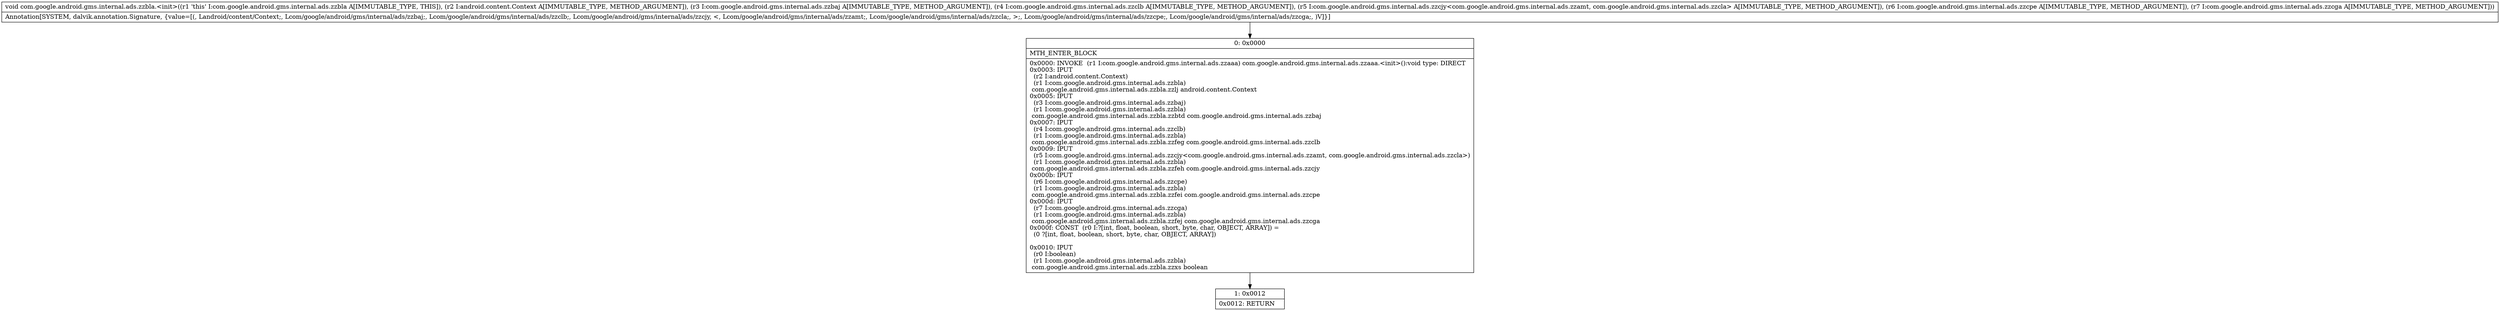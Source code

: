 digraph "CFG forcom.google.android.gms.internal.ads.zzbla.\<init\>(Landroid\/content\/Context;Lcom\/google\/android\/gms\/internal\/ads\/zzbaj;Lcom\/google\/android\/gms\/internal\/ads\/zzclb;Lcom\/google\/android\/gms\/internal\/ads\/zzcjy;Lcom\/google\/android\/gms\/internal\/ads\/zzcpe;Lcom\/google\/android\/gms\/internal\/ads\/zzcga;)V" {
Node_0 [shape=record,label="{0\:\ 0x0000|MTH_ENTER_BLOCK\l|0x0000: INVOKE  (r1 I:com.google.android.gms.internal.ads.zzaaa) com.google.android.gms.internal.ads.zzaaa.\<init\>():void type: DIRECT \l0x0003: IPUT  \l  (r2 I:android.content.Context)\l  (r1 I:com.google.android.gms.internal.ads.zzbla)\l com.google.android.gms.internal.ads.zzbla.zzlj android.content.Context \l0x0005: IPUT  \l  (r3 I:com.google.android.gms.internal.ads.zzbaj)\l  (r1 I:com.google.android.gms.internal.ads.zzbla)\l com.google.android.gms.internal.ads.zzbla.zzbtd com.google.android.gms.internal.ads.zzbaj \l0x0007: IPUT  \l  (r4 I:com.google.android.gms.internal.ads.zzclb)\l  (r1 I:com.google.android.gms.internal.ads.zzbla)\l com.google.android.gms.internal.ads.zzbla.zzfeg com.google.android.gms.internal.ads.zzclb \l0x0009: IPUT  \l  (r5 I:com.google.android.gms.internal.ads.zzcjy\<com.google.android.gms.internal.ads.zzamt, com.google.android.gms.internal.ads.zzcla\>)\l  (r1 I:com.google.android.gms.internal.ads.zzbla)\l com.google.android.gms.internal.ads.zzbla.zzfeh com.google.android.gms.internal.ads.zzcjy \l0x000b: IPUT  \l  (r6 I:com.google.android.gms.internal.ads.zzcpe)\l  (r1 I:com.google.android.gms.internal.ads.zzbla)\l com.google.android.gms.internal.ads.zzbla.zzfei com.google.android.gms.internal.ads.zzcpe \l0x000d: IPUT  \l  (r7 I:com.google.android.gms.internal.ads.zzcga)\l  (r1 I:com.google.android.gms.internal.ads.zzbla)\l com.google.android.gms.internal.ads.zzbla.zzfej com.google.android.gms.internal.ads.zzcga \l0x000f: CONST  (r0 I:?[int, float, boolean, short, byte, char, OBJECT, ARRAY]) = \l  (0 ?[int, float, boolean, short, byte, char, OBJECT, ARRAY])\l \l0x0010: IPUT  \l  (r0 I:boolean)\l  (r1 I:com.google.android.gms.internal.ads.zzbla)\l com.google.android.gms.internal.ads.zzbla.zzxs boolean \l}"];
Node_1 [shape=record,label="{1\:\ 0x0012|0x0012: RETURN   \l}"];
MethodNode[shape=record,label="{void com.google.android.gms.internal.ads.zzbla.\<init\>((r1 'this' I:com.google.android.gms.internal.ads.zzbla A[IMMUTABLE_TYPE, THIS]), (r2 I:android.content.Context A[IMMUTABLE_TYPE, METHOD_ARGUMENT]), (r3 I:com.google.android.gms.internal.ads.zzbaj A[IMMUTABLE_TYPE, METHOD_ARGUMENT]), (r4 I:com.google.android.gms.internal.ads.zzclb A[IMMUTABLE_TYPE, METHOD_ARGUMENT]), (r5 I:com.google.android.gms.internal.ads.zzcjy\<com.google.android.gms.internal.ads.zzamt, com.google.android.gms.internal.ads.zzcla\> A[IMMUTABLE_TYPE, METHOD_ARGUMENT]), (r6 I:com.google.android.gms.internal.ads.zzcpe A[IMMUTABLE_TYPE, METHOD_ARGUMENT]), (r7 I:com.google.android.gms.internal.ads.zzcga A[IMMUTABLE_TYPE, METHOD_ARGUMENT]))  | Annotation[SYSTEM, dalvik.annotation.Signature, \{value=[(, Landroid\/content\/Context;, Lcom\/google\/android\/gms\/internal\/ads\/zzbaj;, Lcom\/google\/android\/gms\/internal\/ads\/zzclb;, Lcom\/google\/android\/gms\/internal\/ads\/zzcjy, \<, Lcom\/google\/android\/gms\/internal\/ads\/zzamt;, Lcom\/google\/android\/gms\/internal\/ads\/zzcla;, \>;, Lcom\/google\/android\/gms\/internal\/ads\/zzcpe;, Lcom\/google\/android\/gms\/internal\/ads\/zzcga;, )V]\}]\l}"];
MethodNode -> Node_0;
Node_0 -> Node_1;
}

